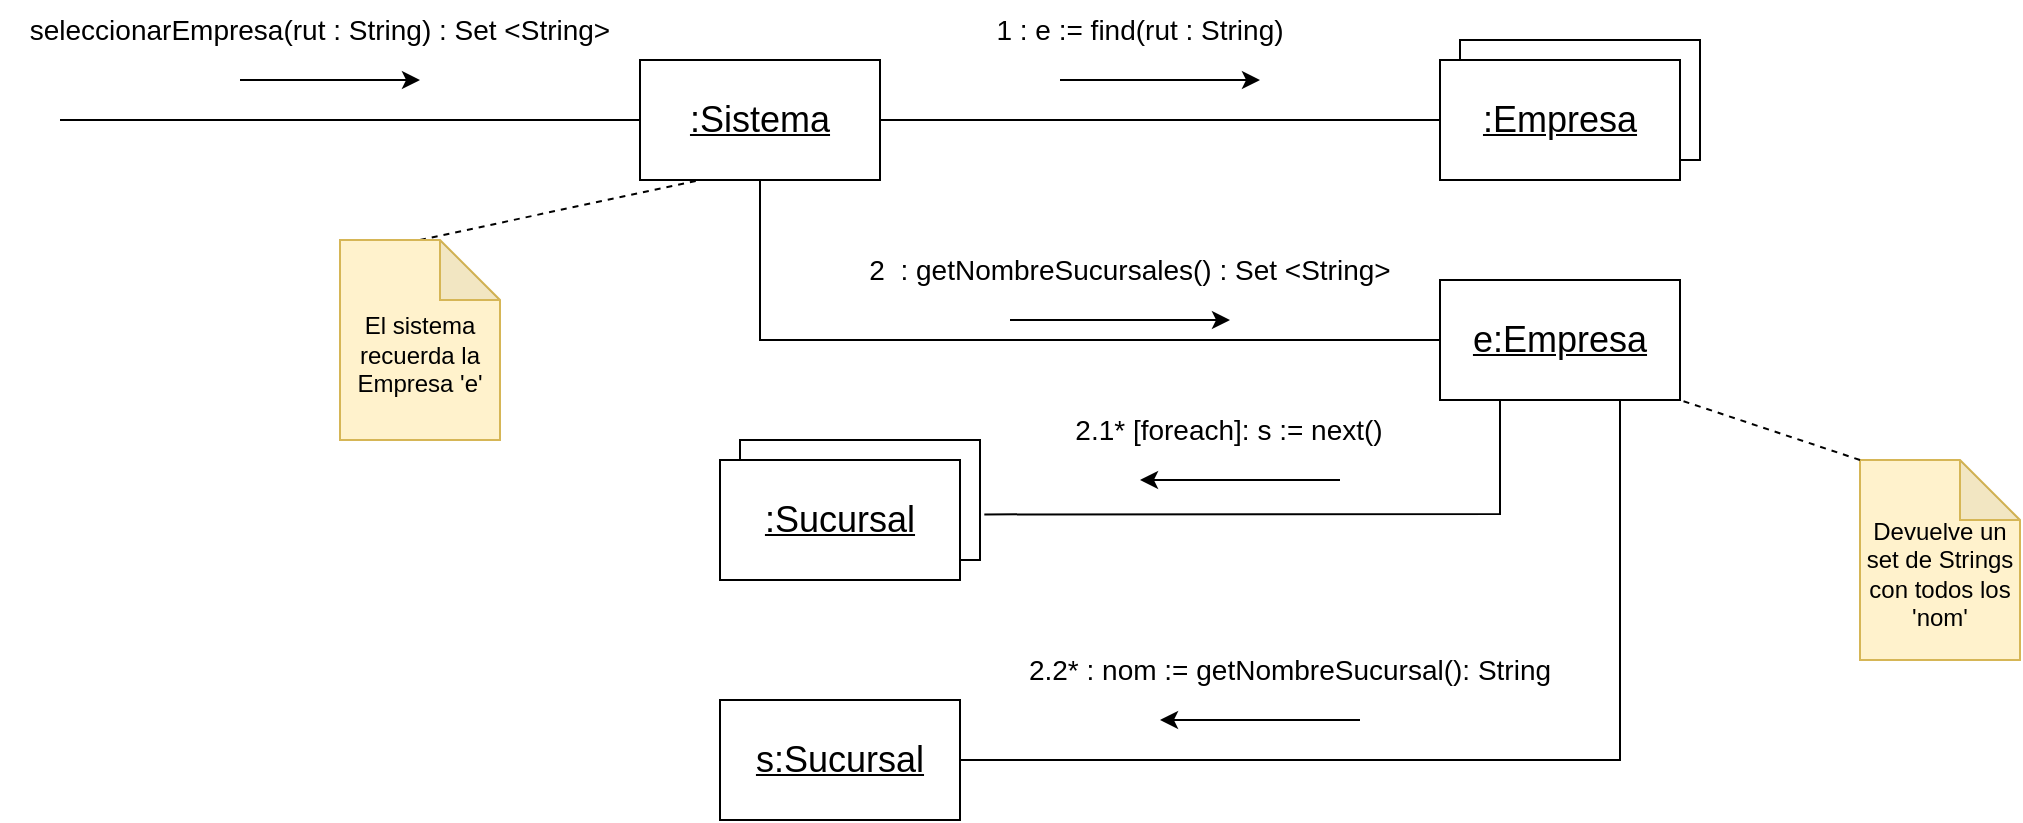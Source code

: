 <mxfile version="21.2.8" type="device">
  <diagram name="Página-1" id="rXHzjsykw7XI7K7KMVK4">
    <mxGraphModel dx="1877" dy="629" grid="1" gridSize="10" guides="1" tooltips="1" connect="1" arrows="1" fold="1" page="1" pageScale="1" pageWidth="827" pageHeight="1169" math="0" shadow="0">
      <root>
        <mxCell id="0" />
        <mxCell id="1" parent="0" />
        <mxCell id="i3INyTcyl_yD2n0tOvSr-1" value="" style="rounded=0;whiteSpace=wrap;html=1;" parent="1" vertex="1">
          <mxGeometry x="620" y="160" width="120" height="60" as="geometry" />
        </mxCell>
        <mxCell id="i3INyTcyl_yD2n0tOvSr-2" value="&lt;font style=&quot;font-size: 18px;&quot;&gt;&lt;u&gt;:Empresa&lt;/u&gt;&lt;/font&gt;" style="rounded=0;whiteSpace=wrap;html=1;" parent="1" vertex="1">
          <mxGeometry x="610" y="170" width="120" height="60" as="geometry" />
        </mxCell>
        <mxCell id="i3INyTcyl_yD2n0tOvSr-3" value="&lt;font style=&quot;font-size: 18px;&quot;&gt;&lt;u&gt;:Sistema&lt;/u&gt;&lt;/font&gt;" style="rounded=0;whiteSpace=wrap;html=1;" parent="1" vertex="1">
          <mxGeometry x="210" y="170" width="120" height="60" as="geometry" />
        </mxCell>
        <mxCell id="i3INyTcyl_yD2n0tOvSr-4" value="" style="endArrow=none;html=1;rounded=0;exitX=1;exitY=0.5;exitDx=0;exitDy=0;entryX=0;entryY=0.5;entryDx=0;entryDy=0;" parent="1" source="i3INyTcyl_yD2n0tOvSr-3" target="i3INyTcyl_yD2n0tOvSr-2" edge="1">
          <mxGeometry width="50" height="50" relative="1" as="geometry">
            <mxPoint x="380" y="320" as="sourcePoint" />
            <mxPoint x="430" y="270" as="targetPoint" />
          </mxGeometry>
        </mxCell>
        <mxCell id="i3INyTcyl_yD2n0tOvSr-5" value="" style="endArrow=none;html=1;rounded=0;entryX=0;entryY=0.5;entryDx=0;entryDy=0;" parent="1" target="i3INyTcyl_yD2n0tOvSr-3" edge="1">
          <mxGeometry width="50" height="50" relative="1" as="geometry">
            <mxPoint x="-80" y="200" as="sourcePoint" />
            <mxPoint x="430" y="270" as="targetPoint" />
          </mxGeometry>
        </mxCell>
        <mxCell id="i3INyTcyl_yD2n0tOvSr-6" value="&lt;font style=&quot;font-size: 14px;&quot;&gt;seleccionarEmpresa(rut : String) : Set &amp;lt;String&amp;gt;&lt;/font&gt;" style="text;html=1;strokeColor=none;fillColor=none;align=center;verticalAlign=middle;whiteSpace=wrap;rounded=0;" parent="1" vertex="1">
          <mxGeometry x="-110" y="140" width="320" height="30" as="geometry" />
        </mxCell>
        <mxCell id="i3INyTcyl_yD2n0tOvSr-7" value="" style="endArrow=classic;html=1;rounded=0;" parent="1" edge="1">
          <mxGeometry width="50" height="50" relative="1" as="geometry">
            <mxPoint x="10" y="180" as="sourcePoint" />
            <mxPoint x="100" y="180" as="targetPoint" />
          </mxGeometry>
        </mxCell>
        <mxCell id="i3INyTcyl_yD2n0tOvSr-8" value="&lt;font style=&quot;font-size: 14px;&quot;&gt;1 : e := find(rut : String)&lt;/font&gt;" style="text;html=1;strokeColor=none;fillColor=none;align=center;verticalAlign=middle;whiteSpace=wrap;rounded=0;" parent="1" vertex="1">
          <mxGeometry x="250" y="140" width="420" height="30" as="geometry" />
        </mxCell>
        <mxCell id="i3INyTcyl_yD2n0tOvSr-9" value="" style="endArrow=classic;html=1;rounded=0;" parent="1" edge="1">
          <mxGeometry width="50" height="50" relative="1" as="geometry">
            <mxPoint x="420" y="180" as="sourcePoint" />
            <mxPoint x="520" y="180" as="targetPoint" />
          </mxGeometry>
        </mxCell>
        <mxCell id="i3INyTcyl_yD2n0tOvSr-10" value="&lt;font style=&quot;font-size: 18px;&quot;&gt;&lt;u&gt;e:Empresa&lt;/u&gt;&lt;/font&gt;" style="rounded=0;whiteSpace=wrap;html=1;" parent="1" vertex="1">
          <mxGeometry x="610" y="280" width="120" height="60" as="geometry" />
        </mxCell>
        <mxCell id="i3INyTcyl_yD2n0tOvSr-11" value="" style="endArrow=none;html=1;rounded=0;exitX=0.5;exitY=1;exitDx=0;exitDy=0;entryX=0;entryY=0.5;entryDx=0;entryDy=0;" parent="1" source="i3INyTcyl_yD2n0tOvSr-3" target="i3INyTcyl_yD2n0tOvSr-10" edge="1">
          <mxGeometry width="50" height="50" relative="1" as="geometry">
            <mxPoint x="370" y="300" as="sourcePoint" />
            <mxPoint x="420" y="250" as="targetPoint" />
            <Array as="points">
              <mxPoint x="270" y="310" />
            </Array>
          </mxGeometry>
        </mxCell>
        <mxCell id="i3INyTcyl_yD2n0tOvSr-12" value="&lt;font style=&quot;font-size: 14px;&quot;&gt;2&amp;nbsp; : getNombreSucursales() : Set &amp;lt;String&amp;gt;&lt;/font&gt;" style="text;html=1;strokeColor=none;fillColor=none;align=center;verticalAlign=middle;whiteSpace=wrap;rounded=0;" parent="1" vertex="1">
          <mxGeometry x="320" y="260" width="270" height="30" as="geometry" />
        </mxCell>
        <mxCell id="i3INyTcyl_yD2n0tOvSr-13" value="" style="endArrow=classic;html=1;rounded=0;" parent="1" edge="1">
          <mxGeometry width="50" height="50" relative="1" as="geometry">
            <mxPoint x="395" y="300" as="sourcePoint" />
            <mxPoint x="505" y="300" as="targetPoint" />
          </mxGeometry>
        </mxCell>
        <mxCell id="i3INyTcyl_yD2n0tOvSr-14" value="" style="endArrow=none;dashed=1;html=1;rounded=0;entryX=0.25;entryY=1;entryDx=0;entryDy=0;exitX=0.5;exitY=0;exitDx=0;exitDy=0;exitPerimeter=0;" parent="1" source="i3INyTcyl_yD2n0tOvSr-15" target="i3INyTcyl_yD2n0tOvSr-3" edge="1">
          <mxGeometry width="50" height="50" relative="1" as="geometry">
            <mxPoint x="80" y="300" as="sourcePoint" />
            <mxPoint x="230" y="260" as="targetPoint" />
          </mxGeometry>
        </mxCell>
        <mxCell id="i3INyTcyl_yD2n0tOvSr-15" value="&lt;br&gt;El sistema recuerda la Empresa &#39;e&#39;" style="shape=note;whiteSpace=wrap;html=1;backgroundOutline=1;darkOpacity=0.05;fillColor=#fff2cc;strokeColor=#d6b656;" parent="1" vertex="1">
          <mxGeometry x="60" y="260" width="80" height="100" as="geometry" />
        </mxCell>
        <mxCell id="i3INyTcyl_yD2n0tOvSr-18" value="&lt;font style=&quot;font-size: 18px;&quot;&gt;&lt;u&gt;s:Sucursal&lt;/u&gt;&lt;/font&gt;" style="rounded=0;whiteSpace=wrap;html=1;" parent="1" vertex="1">
          <mxGeometry x="250" y="490" width="120" height="60" as="geometry" />
        </mxCell>
        <mxCell id="i3INyTcyl_yD2n0tOvSr-19" value="" style="rounded=0;whiteSpace=wrap;html=1;" parent="1" vertex="1">
          <mxGeometry x="260" y="360" width="120" height="60" as="geometry" />
        </mxCell>
        <mxCell id="i3INyTcyl_yD2n0tOvSr-20" value="&lt;font style=&quot;font-size: 18px;&quot;&gt;&lt;u&gt;:Sucursal&lt;/u&gt;&lt;/font&gt;" style="rounded=0;whiteSpace=wrap;html=1;" parent="1" vertex="1">
          <mxGeometry x="250" y="370" width="120" height="60" as="geometry" />
        </mxCell>
        <mxCell id="i3INyTcyl_yD2n0tOvSr-21" value="" style="endArrow=none;html=1;rounded=0;exitX=1.018;exitY=0.62;exitDx=0;exitDy=0;exitPerimeter=0;entryX=0.25;entryY=1;entryDx=0;entryDy=0;" parent="1" source="i3INyTcyl_yD2n0tOvSr-19" target="i3INyTcyl_yD2n0tOvSr-10" edge="1">
          <mxGeometry width="50" height="50" relative="1" as="geometry">
            <mxPoint x="390" y="420" as="sourcePoint" />
            <mxPoint x="660" y="400" as="targetPoint" />
            <Array as="points">
              <mxPoint x="640" y="397" />
            </Array>
          </mxGeometry>
        </mxCell>
        <mxCell id="i3INyTcyl_yD2n0tOvSr-22" value="&lt;font style=&quot;font-size: 14px;&quot;&gt;2.1* [foreach]: s := next()&lt;/font&gt;" style="text;html=1;align=center;verticalAlign=middle;resizable=0;points=[];autosize=1;strokeColor=none;fillColor=none;" parent="1" vertex="1">
          <mxGeometry x="414" y="340" width="180" height="30" as="geometry" />
        </mxCell>
        <mxCell id="i3INyTcyl_yD2n0tOvSr-23" value="" style="endArrow=classic;html=1;rounded=0;" parent="1" edge="1">
          <mxGeometry width="50" height="50" relative="1" as="geometry">
            <mxPoint x="560" y="380" as="sourcePoint" />
            <mxPoint x="460" y="380" as="targetPoint" />
          </mxGeometry>
        </mxCell>
        <mxCell id="i3INyTcyl_yD2n0tOvSr-25" value="" style="endArrow=none;html=1;rounded=0;exitX=1;exitY=0.5;exitDx=0;exitDy=0;entryX=0.75;entryY=1;entryDx=0;entryDy=0;" parent="1" source="i3INyTcyl_yD2n0tOvSr-18" target="i3INyTcyl_yD2n0tOvSr-10" edge="1">
          <mxGeometry width="50" height="50" relative="1" as="geometry">
            <mxPoint x="390" y="410" as="sourcePoint" />
            <mxPoint x="440" y="360" as="targetPoint" />
            <Array as="points">
              <mxPoint x="700" y="520" />
            </Array>
          </mxGeometry>
        </mxCell>
        <mxCell id="i3INyTcyl_yD2n0tOvSr-26" value="&lt;font style=&quot;font-size: 14px;&quot;&gt;2.2* : nom := getNombreSucursal(): String&lt;/font&gt;" style="text;html=1;strokeColor=none;fillColor=none;align=center;verticalAlign=middle;whiteSpace=wrap;rounded=0;" parent="1" vertex="1">
          <mxGeometry x="400" y="460" width="270" height="30" as="geometry" />
        </mxCell>
        <mxCell id="i3INyTcyl_yD2n0tOvSr-27" value="" style="endArrow=classic;html=1;rounded=0;" parent="1" edge="1">
          <mxGeometry width="50" height="50" relative="1" as="geometry">
            <mxPoint x="570" y="500" as="sourcePoint" />
            <mxPoint x="470" y="500" as="targetPoint" />
          </mxGeometry>
        </mxCell>
        <mxCell id="i3INyTcyl_yD2n0tOvSr-29" value="&lt;br&gt;Devuelve un set de Strings con todos los &#39;nom&#39;" style="shape=note;whiteSpace=wrap;html=1;backgroundOutline=1;darkOpacity=0.05;fillColor=#fff2cc;strokeColor=#d6b656;" parent="1" vertex="1">
          <mxGeometry x="820" y="370" width="80" height="100" as="geometry" />
        </mxCell>
        <mxCell id="i3INyTcyl_yD2n0tOvSr-30" value="" style="endArrow=none;dashed=1;html=1;rounded=0;entryX=1;entryY=1;entryDx=0;entryDy=0;exitX=0;exitY=0;exitDx=0;exitDy=0;exitPerimeter=0;" parent="1" source="i3INyTcyl_yD2n0tOvSr-29" target="i3INyTcyl_yD2n0tOvSr-10" edge="1">
          <mxGeometry width="50" height="50" relative="1" as="geometry">
            <mxPoint x="390" y="380" as="sourcePoint" />
            <mxPoint x="440" y="330" as="targetPoint" />
          </mxGeometry>
        </mxCell>
      </root>
    </mxGraphModel>
  </diagram>
</mxfile>
